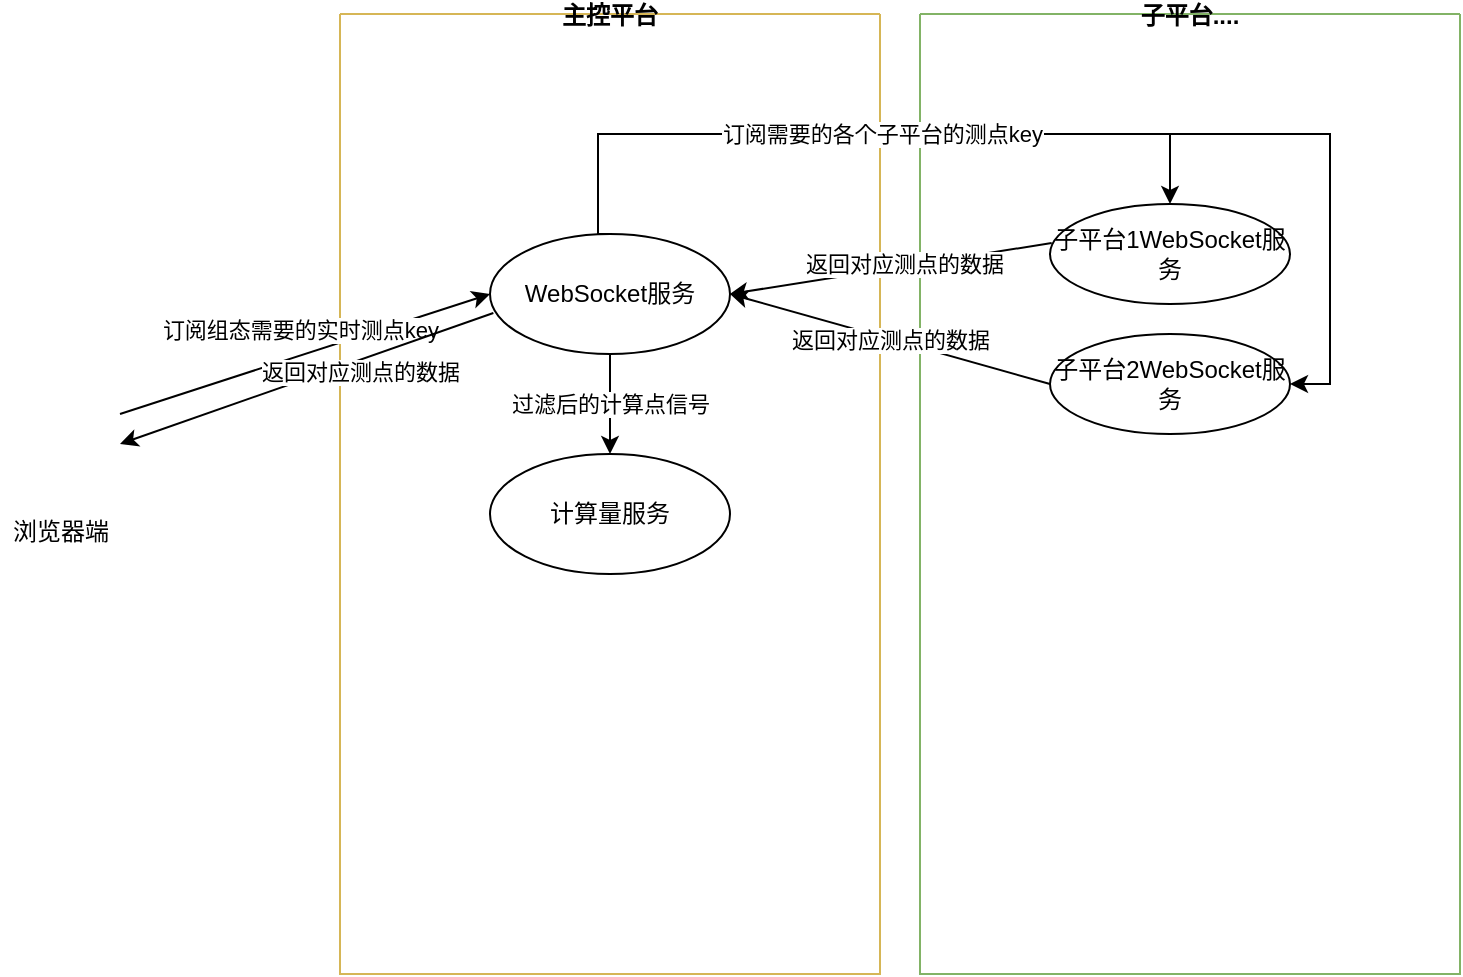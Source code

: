 <mxfile version="14.7.0" type="github">
  <diagram id="y4Olgu8ze6KcVt4n7WNO" name="Page-1">
    <mxGraphModel dx="981" dy="523" grid="1" gridSize="10" guides="1" tooltips="1" connect="1" arrows="1" fold="1" page="1" pageScale="1" pageWidth="827" pageHeight="1169" math="0" shadow="0">
      <root>
        <mxCell id="0" />
        <mxCell id="1" parent="0" />
        <mxCell id="ikuRrJnBZcYC7U_u3UF_-2" value="浏览器端" style="shape=image;html=1;verticalAlign=top;verticalLabelPosition=bottom;labelBackgroundColor=#ffffff;imageAspect=0;aspect=fixed;image=https://cdn3.iconfinder.com/data/icons/logos-brands-3/24/logo_brand_brands_logos_chrome-128.png" vertex="1" parent="1">
          <mxGeometry x="30" y="365" width="60" height="60" as="geometry" />
        </mxCell>
        <mxCell id="ikuRrJnBZcYC7U_u3UF_-6" value="主控平台" style="swimlane;startSize=0;fillColor=#fff2cc;strokeColor=#d6b656;" vertex="1" parent="1">
          <mxGeometry x="200" y="180" width="270" height="480" as="geometry" />
        </mxCell>
        <mxCell id="ikuRrJnBZcYC7U_u3UF_-8" value="" style="shape=image;html=1;verticalAlign=top;verticalLabelPosition=bottom;labelBackgroundColor=#ffffff;imageAspect=0;aspect=fixed;image=https://cdn4.iconfinder.com/data/icons/logos-brands-5/24/mysql-128.png" vertex="1" parent="ikuRrJnBZcYC7U_u3UF_-6">
          <mxGeometry x="101" y="405" width="68" height="68" as="geometry" />
        </mxCell>
        <mxCell id="ikuRrJnBZcYC7U_u3UF_-41" value="过滤后的计算点信号" style="edgeStyle=orthogonalEdgeStyle;rounded=0;orthogonalLoop=1;jettySize=auto;html=1;exitX=0.5;exitY=1;exitDx=0;exitDy=0;entryX=0.5;entryY=0;entryDx=0;entryDy=0;" edge="1" parent="ikuRrJnBZcYC7U_u3UF_-6" source="ikuRrJnBZcYC7U_u3UF_-10" target="ikuRrJnBZcYC7U_u3UF_-36">
          <mxGeometry relative="1" as="geometry">
            <mxPoint x="135" y="190" as="targetPoint" />
          </mxGeometry>
        </mxCell>
        <mxCell id="ikuRrJnBZcYC7U_u3UF_-10" value="WebSocket服务" style="ellipse;whiteSpace=wrap;html=1;" vertex="1" parent="ikuRrJnBZcYC7U_u3UF_-6">
          <mxGeometry x="75" y="110" width="120" height="60" as="geometry" />
        </mxCell>
        <mxCell id="ikuRrJnBZcYC7U_u3UF_-36" value="计算量服务" style="ellipse;whiteSpace=wrap;html=1;" vertex="1" parent="ikuRrJnBZcYC7U_u3UF_-6">
          <mxGeometry x="75" y="220" width="120" height="60" as="geometry" />
        </mxCell>
        <mxCell id="ikuRrJnBZcYC7U_u3UF_-11" value="" style="endArrow=classic;html=1;entryX=0;entryY=0.5;entryDx=0;entryDy=0;exitX=1;exitY=0.25;exitDx=0;exitDy=0;" edge="1" parent="1" source="ikuRrJnBZcYC7U_u3UF_-2" target="ikuRrJnBZcYC7U_u3UF_-10">
          <mxGeometry width="50" height="50" relative="1" as="geometry">
            <mxPoint x="60" y="370" as="sourcePoint" />
            <mxPoint x="290" y="360" as="targetPoint" />
          </mxGeometry>
        </mxCell>
        <mxCell id="ikuRrJnBZcYC7U_u3UF_-12" value="订阅组态需要的实时测点key" style="edgeLabel;html=1;align=center;verticalAlign=middle;resizable=0;points=[];" vertex="1" connectable="0" parent="ikuRrJnBZcYC7U_u3UF_-11">
          <mxGeometry x="-0.709" y="2" relative="1" as="geometry">
            <mxPoint x="63" y="-32" as="offset" />
          </mxGeometry>
        </mxCell>
        <mxCell id="ikuRrJnBZcYC7U_u3UF_-13" value="子平台...." style="swimlane;startSize=0;swimlaneLine=1;fillColor=#d5e8d4;strokeColor=#82b366;" vertex="1" parent="1">
          <mxGeometry x="490" y="180" width="270" height="480" as="geometry" />
        </mxCell>
        <mxCell id="ikuRrJnBZcYC7U_u3UF_-15" value="子平台1WebSocket服务" style="ellipse;whiteSpace=wrap;html=1;" vertex="1" parent="ikuRrJnBZcYC7U_u3UF_-13">
          <mxGeometry x="65" y="95" width="120" height="50" as="geometry" />
        </mxCell>
        <mxCell id="ikuRrJnBZcYC7U_u3UF_-17" value="子平台2WebSocket服务" style="ellipse;whiteSpace=wrap;html=1;" vertex="1" parent="ikuRrJnBZcYC7U_u3UF_-13">
          <mxGeometry x="65" y="160" width="120" height="50" as="geometry" />
        </mxCell>
        <mxCell id="ikuRrJnBZcYC7U_u3UF_-19" value="返回对应测点的数据" style="endArrow=classic;html=1;exitX=0;exitY=0.5;exitDx=0;exitDy=0;entryX=1;entryY=0.5;entryDx=0;entryDy=0;" edge="1" parent="1" source="ikuRrJnBZcYC7U_u3UF_-17" target="ikuRrJnBZcYC7U_u3UF_-10">
          <mxGeometry width="50" height="50" relative="1" as="geometry">
            <mxPoint x="800" y="280" as="sourcePoint" />
            <mxPoint x="390" y="300" as="targetPoint" />
          </mxGeometry>
        </mxCell>
        <mxCell id="ikuRrJnBZcYC7U_u3UF_-24" style="edgeStyle=orthogonalEdgeStyle;rounded=0;orthogonalLoop=1;jettySize=auto;html=1;exitX=0.5;exitY=0;exitDx=0;exitDy=0;entryX=0.5;entryY=0;entryDx=0;entryDy=0;" edge="1" parent="1" source="ikuRrJnBZcYC7U_u3UF_-10" target="ikuRrJnBZcYC7U_u3UF_-15">
          <mxGeometry relative="1" as="geometry">
            <Array as="points">
              <mxPoint x="329" y="240" />
              <mxPoint x="615" y="240" />
            </Array>
          </mxGeometry>
        </mxCell>
        <mxCell id="ikuRrJnBZcYC7U_u3UF_-25" value="" style="endArrow=classic;html=1;exitX=0.007;exitY=0.39;exitDx=0;exitDy=0;exitPerimeter=0;entryX=1;entryY=0.5;entryDx=0;entryDy=0;" edge="1" parent="1" source="ikuRrJnBZcYC7U_u3UF_-15" target="ikuRrJnBZcYC7U_u3UF_-10">
          <mxGeometry width="50" height="50" relative="1" as="geometry">
            <mxPoint x="230" y="480" as="sourcePoint" />
            <mxPoint x="400" y="320" as="targetPoint" />
          </mxGeometry>
        </mxCell>
        <mxCell id="ikuRrJnBZcYC7U_u3UF_-31" value="返回对应测点的数据" style="edgeLabel;html=1;align=center;verticalAlign=middle;resizable=0;points=[];" vertex="1" connectable="0" parent="ikuRrJnBZcYC7U_u3UF_-25">
          <mxGeometry x="-0.487" y="2" relative="1" as="geometry">
            <mxPoint x="-33" y="2" as="offset" />
          </mxGeometry>
        </mxCell>
        <mxCell id="ikuRrJnBZcYC7U_u3UF_-27" style="edgeStyle=orthogonalEdgeStyle;rounded=0;orthogonalLoop=1;jettySize=auto;html=1;exitX=0.5;exitY=0;exitDx=0;exitDy=0;entryX=1;entryY=0.5;entryDx=0;entryDy=0;" edge="1" parent="1" source="ikuRrJnBZcYC7U_u3UF_-10" target="ikuRrJnBZcYC7U_u3UF_-17">
          <mxGeometry relative="1" as="geometry">
            <Array as="points">
              <mxPoint x="329" y="240" />
              <mxPoint x="695" y="240" />
              <mxPoint x="695" y="365" />
            </Array>
          </mxGeometry>
        </mxCell>
        <mxCell id="ikuRrJnBZcYC7U_u3UF_-33" value="订阅需要的各个子平台的测点key" style="edgeLabel;html=1;align=center;verticalAlign=middle;resizable=0;points=[];" vertex="1" connectable="0" parent="ikuRrJnBZcYC7U_u3UF_-27">
          <mxGeometry x="-0.303" relative="1" as="geometry">
            <mxPoint as="offset" />
          </mxGeometry>
        </mxCell>
        <mxCell id="ikuRrJnBZcYC7U_u3UF_-34" value="" style="endArrow=classic;html=1;exitX=0.014;exitY=0.658;exitDx=0;exitDy=0;exitPerimeter=0;entryX=1;entryY=0.5;entryDx=0;entryDy=0;" edge="1" parent="1" source="ikuRrJnBZcYC7U_u3UF_-10" target="ikuRrJnBZcYC7U_u3UF_-2">
          <mxGeometry width="50" height="50" relative="1" as="geometry">
            <mxPoint x="310" y="400" as="sourcePoint" />
            <mxPoint x="70" y="370" as="targetPoint" />
          </mxGeometry>
        </mxCell>
        <mxCell id="ikuRrJnBZcYC7U_u3UF_-35" value="返回对应测点的数据" style="edgeLabel;html=1;align=center;verticalAlign=middle;resizable=0;points=[];" vertex="1" connectable="0" parent="ikuRrJnBZcYC7U_u3UF_-34">
          <mxGeometry x="-0.387" y="2" relative="1" as="geometry">
            <mxPoint x="-11" y="7" as="offset" />
          </mxGeometry>
        </mxCell>
      </root>
    </mxGraphModel>
  </diagram>
</mxfile>
